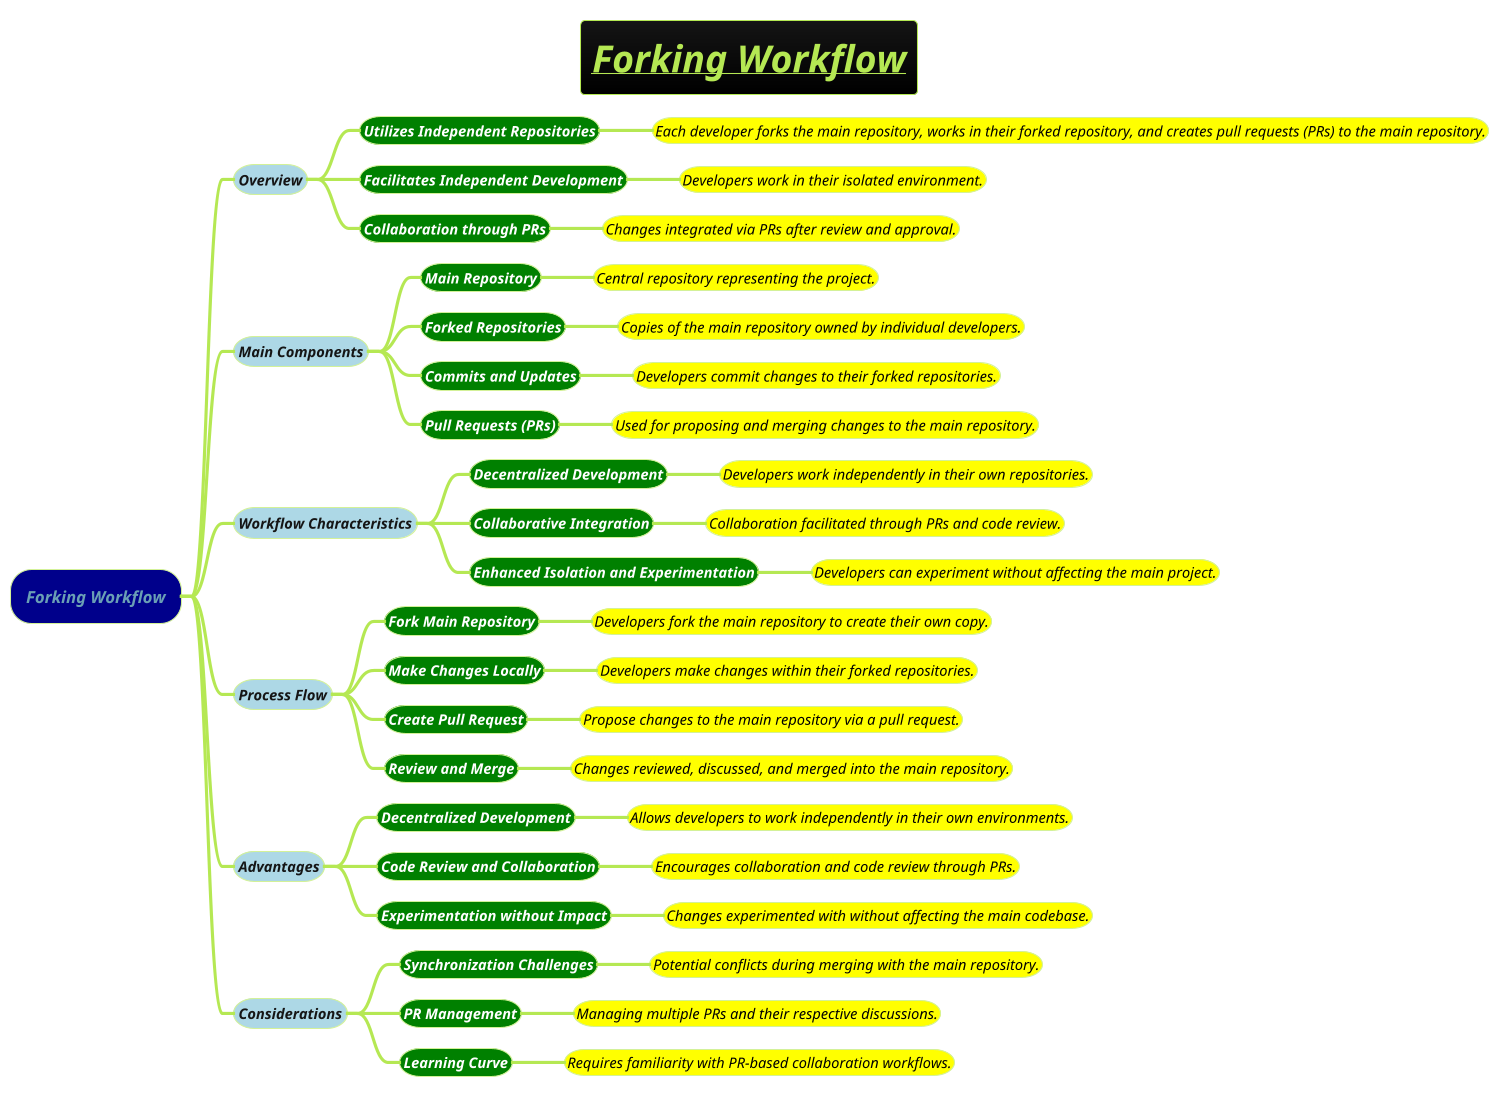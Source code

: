 @startmindmap
title =<i><b><u>Forking Workflow
!theme hacker


*[#darkblue] <i>Forking Workflow
**[#lightblue] <i><color #blac><size:14>Overview
***[#green] <b><i><color #white><size:14>Utilizes Independent Repositories
****[#yellow] <i><color #black><size:14>Each developer forks the main repository, works in their forked repository, and creates pull requests (PRs) to the main repository.
***[#green] <b><i><color #white><size:14>Facilitates Independent Development
****[#yellow] <i><color #black><size:14>Developers work in their isolated environment.
***[#green] <b><i><color #white><size:14>Collaboration through PRs
****[#yellow] <i><color #black><size:14>Changes integrated via PRs after review and approval.
**[#lightblue] <i><color #blac><size:14>Main Components
***[#green] <b><i><color #white><size:14>Main Repository
****[#yellow] <i><color #black><size:14>Central repository representing the project.
***[#green] <b><i><color #white><size:14>Forked Repositories
****[#yellow] <i><color #black><size:14>Copies of the main repository owned by individual developers.
***[#green] <b><i><color #white><size:14>Commits and Updates
****[#yellow] <i><color #black><size:14>Developers commit changes to their forked repositories.
***[#green] <b><i><color #white><size:14>Pull Requests (PRs)
****[#yellow] <i><color #black><size:14>Used for proposing and merging changes to the main repository.
**[#lightblue] <i><color #blac><size:14>Workflow Characteristics
***[#green] <b><i><color #white><size:14>Decentralized Development
****[#yellow] <i><color #black><size:14>Developers work independently in their own repositories.
***[#green] <b><i><color #white><size:14>Collaborative Integration
****[#yellow] <i><color #black><size:14>Collaboration facilitated through PRs and code review.
***[#green] <b><i><color #white><size:14>Enhanced Isolation and Experimentation
****[#yellow] <i><color #black><size:14>Developers can experiment without affecting the main project.
**[#lightblue] <i><color #blac><size:14>Process Flow
***[#green] <b><i><color #white><size:14>Fork Main Repository
****[#yellow] <i><color #black><size:14>Developers fork the main repository to create their own copy.
***[#green] <b><i><color #white><size:14>Make Changes Locally
****[#yellow] <i><color #black><size:14>Developers make changes within their forked repositories.
***[#green] <b><i><color #white><size:14>Create Pull Request
****[#yellow] <i><color #black><size:14>Propose changes to the main repository via a pull request.
***[#green] <b><i><color #white><size:14>Review and Merge
****[#yellow] <i><color #black><size:14>Changes reviewed, discussed, and merged into the main repository.
**[#lightblue] <i><color #blac><size:14>Advantages
***[#green] <b><i><color #white><size:14>Decentralized Development
****[#yellow] <i><color #black><size:14>Allows developers to work independently in their own environments.
***[#green] <b><i><color #white><size:14>Code Review and Collaboration
****[#yellow] <i><color #black><size:14>Encourages collaboration and code review through PRs.
***[#green] <b><i><color #white><size:14>Experimentation without Impact
****[#yellow] <i><color #black><size:14>Changes experimented with without affecting the main codebase.
**[#lightblue] <i><color #blac><size:14>Considerations
***[#green] <b><i><color #white><size:14>Synchronization Challenges
****[#yellow] <i><color #black><size:14>Potential conflicts during merging with the main repository.
***[#green] <b><i><color #white><size:14>PR Management
****[#yellow] <i><color #black><size:14>Managing multiple PRs and their respective discussions.
***[#green] <b><i><color #white><size:14>Learning Curve
****[#yellow] <i><color #black><size:14>Requires familiarity with PR-based collaboration workflows.
@endmindmap
